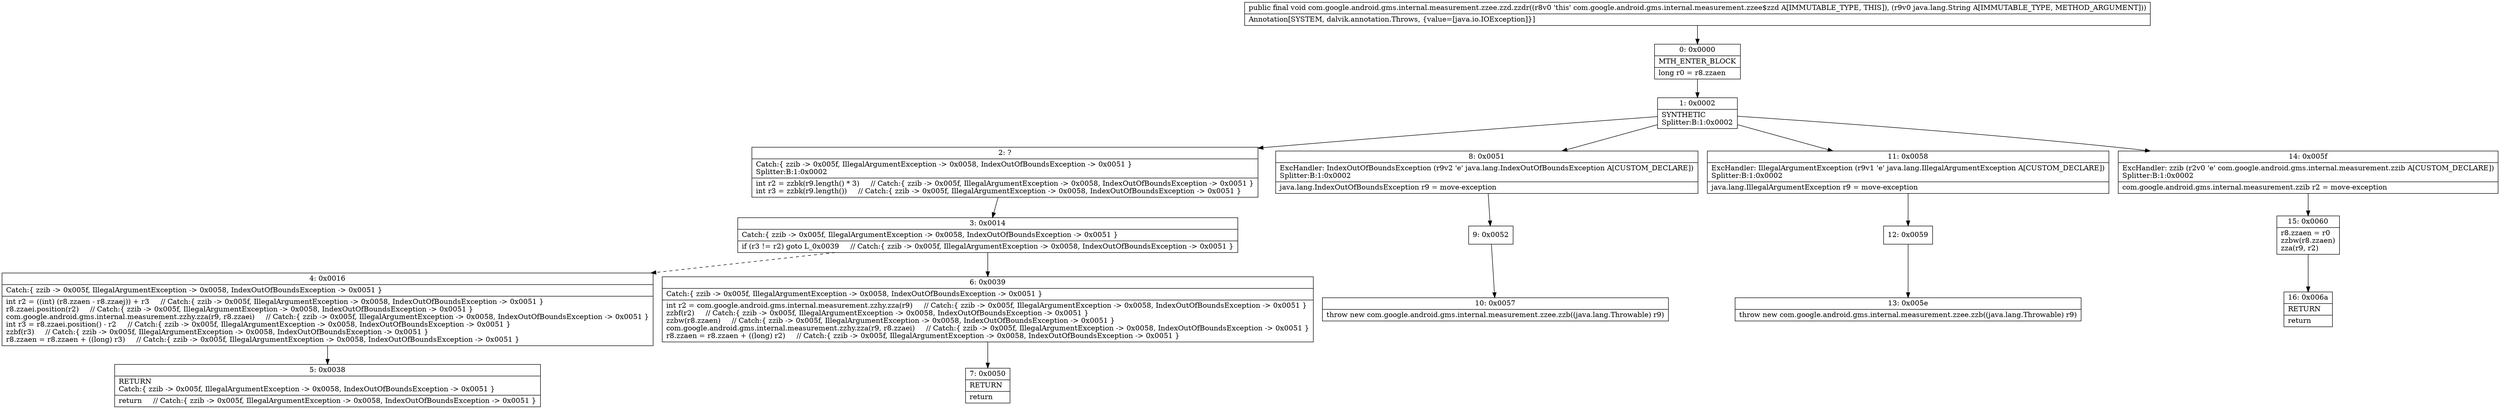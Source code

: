 digraph "CFG forcom.google.android.gms.internal.measurement.zzee.zzd.zzdr(Ljava\/lang\/String;)V" {
Node_0 [shape=record,label="{0\:\ 0x0000|MTH_ENTER_BLOCK\l|long r0 = r8.zzaen\l}"];
Node_1 [shape=record,label="{1\:\ 0x0002|SYNTHETIC\lSplitter:B:1:0x0002\l}"];
Node_2 [shape=record,label="{2\:\ ?|Catch:\{ zzib \-\> 0x005f, IllegalArgumentException \-\> 0x0058, IndexOutOfBoundsException \-\> 0x0051 \}\lSplitter:B:1:0x0002\l|int r2 = zzbk(r9.length() * 3)     \/\/ Catch:\{ zzib \-\> 0x005f, IllegalArgumentException \-\> 0x0058, IndexOutOfBoundsException \-\> 0x0051 \}\lint r3 = zzbk(r9.length())     \/\/ Catch:\{ zzib \-\> 0x005f, IllegalArgumentException \-\> 0x0058, IndexOutOfBoundsException \-\> 0x0051 \}\l}"];
Node_3 [shape=record,label="{3\:\ 0x0014|Catch:\{ zzib \-\> 0x005f, IllegalArgumentException \-\> 0x0058, IndexOutOfBoundsException \-\> 0x0051 \}\l|if (r3 != r2) goto L_0x0039     \/\/ Catch:\{ zzib \-\> 0x005f, IllegalArgumentException \-\> 0x0058, IndexOutOfBoundsException \-\> 0x0051 \}\l}"];
Node_4 [shape=record,label="{4\:\ 0x0016|Catch:\{ zzib \-\> 0x005f, IllegalArgumentException \-\> 0x0058, IndexOutOfBoundsException \-\> 0x0051 \}\l|int r2 = ((int) (r8.zzaen \- r8.zzaej)) + r3     \/\/ Catch:\{ zzib \-\> 0x005f, IllegalArgumentException \-\> 0x0058, IndexOutOfBoundsException \-\> 0x0051 \}\lr8.zzaei.position(r2)     \/\/ Catch:\{ zzib \-\> 0x005f, IllegalArgumentException \-\> 0x0058, IndexOutOfBoundsException \-\> 0x0051 \}\lcom.google.android.gms.internal.measurement.zzhy.zza(r9, r8.zzaei)     \/\/ Catch:\{ zzib \-\> 0x005f, IllegalArgumentException \-\> 0x0058, IndexOutOfBoundsException \-\> 0x0051 \}\lint r3 = r8.zzaei.position() \- r2     \/\/ Catch:\{ zzib \-\> 0x005f, IllegalArgumentException \-\> 0x0058, IndexOutOfBoundsException \-\> 0x0051 \}\lzzbf(r3)     \/\/ Catch:\{ zzib \-\> 0x005f, IllegalArgumentException \-\> 0x0058, IndexOutOfBoundsException \-\> 0x0051 \}\lr8.zzaen = r8.zzaen + ((long) r3)     \/\/ Catch:\{ zzib \-\> 0x005f, IllegalArgumentException \-\> 0x0058, IndexOutOfBoundsException \-\> 0x0051 \}\l}"];
Node_5 [shape=record,label="{5\:\ 0x0038|RETURN\lCatch:\{ zzib \-\> 0x005f, IllegalArgumentException \-\> 0x0058, IndexOutOfBoundsException \-\> 0x0051 \}\l|return     \/\/ Catch:\{ zzib \-\> 0x005f, IllegalArgumentException \-\> 0x0058, IndexOutOfBoundsException \-\> 0x0051 \}\l}"];
Node_6 [shape=record,label="{6\:\ 0x0039|Catch:\{ zzib \-\> 0x005f, IllegalArgumentException \-\> 0x0058, IndexOutOfBoundsException \-\> 0x0051 \}\l|int r2 = com.google.android.gms.internal.measurement.zzhy.zza(r9)     \/\/ Catch:\{ zzib \-\> 0x005f, IllegalArgumentException \-\> 0x0058, IndexOutOfBoundsException \-\> 0x0051 \}\lzzbf(r2)     \/\/ Catch:\{ zzib \-\> 0x005f, IllegalArgumentException \-\> 0x0058, IndexOutOfBoundsException \-\> 0x0051 \}\lzzbw(r8.zzaen)     \/\/ Catch:\{ zzib \-\> 0x005f, IllegalArgumentException \-\> 0x0058, IndexOutOfBoundsException \-\> 0x0051 \}\lcom.google.android.gms.internal.measurement.zzhy.zza(r9, r8.zzaei)     \/\/ Catch:\{ zzib \-\> 0x005f, IllegalArgumentException \-\> 0x0058, IndexOutOfBoundsException \-\> 0x0051 \}\lr8.zzaen = r8.zzaen + ((long) r2)     \/\/ Catch:\{ zzib \-\> 0x005f, IllegalArgumentException \-\> 0x0058, IndexOutOfBoundsException \-\> 0x0051 \}\l}"];
Node_7 [shape=record,label="{7\:\ 0x0050|RETURN\l|return\l}"];
Node_8 [shape=record,label="{8\:\ 0x0051|ExcHandler: IndexOutOfBoundsException (r9v2 'e' java.lang.IndexOutOfBoundsException A[CUSTOM_DECLARE])\lSplitter:B:1:0x0002\l|java.lang.IndexOutOfBoundsException r9 = move\-exception\l}"];
Node_9 [shape=record,label="{9\:\ 0x0052}"];
Node_10 [shape=record,label="{10\:\ 0x0057|throw new com.google.android.gms.internal.measurement.zzee.zzb((java.lang.Throwable) r9)\l}"];
Node_11 [shape=record,label="{11\:\ 0x0058|ExcHandler: IllegalArgumentException (r9v1 'e' java.lang.IllegalArgumentException A[CUSTOM_DECLARE])\lSplitter:B:1:0x0002\l|java.lang.IllegalArgumentException r9 = move\-exception\l}"];
Node_12 [shape=record,label="{12\:\ 0x0059}"];
Node_13 [shape=record,label="{13\:\ 0x005e|throw new com.google.android.gms.internal.measurement.zzee.zzb((java.lang.Throwable) r9)\l}"];
Node_14 [shape=record,label="{14\:\ 0x005f|ExcHandler: zzib (r2v0 'e' com.google.android.gms.internal.measurement.zzib A[CUSTOM_DECLARE])\lSplitter:B:1:0x0002\l|com.google.android.gms.internal.measurement.zzib r2 = move\-exception\l}"];
Node_15 [shape=record,label="{15\:\ 0x0060|r8.zzaen = r0\lzzbw(r8.zzaen)\lzza(r9, r2)\l}"];
Node_16 [shape=record,label="{16\:\ 0x006a|RETURN\l|return\l}"];
MethodNode[shape=record,label="{public final void com.google.android.gms.internal.measurement.zzee.zzd.zzdr((r8v0 'this' com.google.android.gms.internal.measurement.zzee$zzd A[IMMUTABLE_TYPE, THIS]), (r9v0 java.lang.String A[IMMUTABLE_TYPE, METHOD_ARGUMENT]))  | Annotation[SYSTEM, dalvik.annotation.Throws, \{value=[java.io.IOException]\}]\l}"];
MethodNode -> Node_0;
Node_0 -> Node_1;
Node_1 -> Node_2;
Node_1 -> Node_14;
Node_1 -> Node_11;
Node_1 -> Node_8;
Node_2 -> Node_3;
Node_3 -> Node_4[style=dashed];
Node_3 -> Node_6;
Node_4 -> Node_5;
Node_6 -> Node_7;
Node_8 -> Node_9;
Node_9 -> Node_10;
Node_11 -> Node_12;
Node_12 -> Node_13;
Node_14 -> Node_15;
Node_15 -> Node_16;
}

